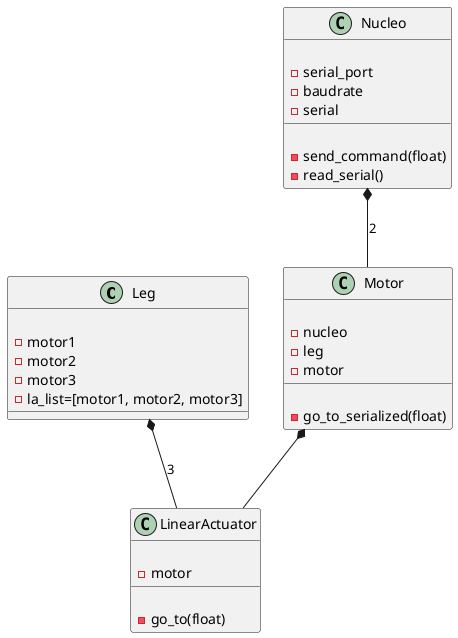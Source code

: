 @startuml classdiag

class Leg {
    {field}
    -motor1
    -motor2
    -motor3
    -la_list=[motor1, motor2, motor3]
}

class Nucleo {
    {field}
    -serial_port
    -baudrate
    -serial
    {method}
    -send_command(float)
    -read_serial()
}

class LinearActuator {
    {method}
    -go_to(float)
    {field}
    -motor
}

class Motor {
    {field}
    -nucleo
    -leg
    -motor
    {method}
    -go_to_serialized(float)
}

Nucleo *-- Motor: 2
Leg *-- LinearActuator: 3
Motor *-- LinearActuator 

@enduml